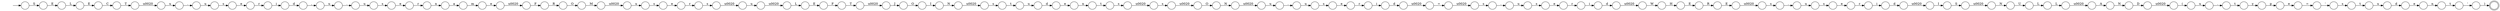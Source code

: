 digraph Automaton {
  rankdir = LR;
  0 [shape=circle,label=""];
  0 -> 113 [label="\u0020"]
  1 [shape=circle,label=""];
  1 -> 72 [label="y"]
  2 [shape=circle,label=""];
  2 -> 59 [label="e"]
  3 [shape=circle,label=""];
  3 -> 60 [label="D"]
  4 [shape=circle,label=""];
  4 -> 39 [label="u"]
  5 [shape=circle,label=""];
  5 -> 62 [label="u"]
  6 [shape=circle,label=""];
  6 -> 104 [label="t"]
  7 [shape=circle,label=""];
  7 -> 19 [label="E"]
  8 [shape=circle,label=""];
  8 -> 32 [label="d"]
  9 [shape=circle,label=""];
  9 -> 25 [label="."]
  10 [shape=circle,label=""];
  10 -> 47 [label="N"]
  11 [shape=circle,label=""];
  11 -> 76 [label=","]
  12 [shape=circle,label=""];
  12 -> 95 [label="F"]
  13 [shape=circle,label=""];
  13 -> 115 [label="'"]
  14 [shape=circle,label=""];
  14 -> 71 [label="H"]
  15 [shape=circle,label=""];
  15 -> 98 [label="'"]
  16 [shape=circle,label=""];
  16 -> 119 [label="O"]
  17 [shape=circle,label=""];
  17 -> 127 [label="E"]
  18 [shape=circle,label=""];
  18 -> 74 [label="s"]
  19 [shape=circle,label=""];
  19 -> 28 [label="F"]
  20 [shape=circle,label=""];
  20 -> 65 [label="e"]
  21 [shape=circle,label=""];
  21 -> 11 [label="d"]
  22 [shape=circle,label=""];
  22 -> 82 [label="s"]
  23 [shape=circle,label=""];
  23 -> 48 [label="s"]
  24 [shape=circle,label=""];
  24 -> 29 [label="r"]
  25 [shape=circle,label=""];
  25 -> 18 [label="u"]
  26 [shape=circle,label=""];
  26 -> 36 [label="\u0020"]
  27 [shape=circle,label=""];
  27 -> 46 [label="s"]
  28 [shape=circle,label=""];
  28 -> 0 [label="T"]
  29 [shape=circle,label=""];
  29 -> 38 [label="i"]
  30 [shape=circle,label=""];
  30 -> 21 [label="i"]
  31 [shape=circle,label=""];
  31 -> 92 [label="u"]
  32 [shape=circle,label=""];
  32 -> 94 [label="e"]
  33 [shape=circle,label=""];
  33 -> 2 [label="d"]
  34 [shape=circle,label=""];
  34 -> 10 [label="\u0020"]
  35 [shape=circle,label=""];
  35 -> 7 [label="L"]
  36 [shape=circle,label=""];
  36 -> 43 [label="A"]
  37 [shape=circle,label=""];
  initial [shape=plaintext,label=""];
  initial -> 37
  37 -> 17 [label="S"]
  38 [shape=circle,label=""];
  38 -> 112 [label="d"]
  39 [shape=circle,label=""];
  39 -> 40 [label="s"]
  40 [shape=circle,label=""];
  40 -> 102 [label="e"]
  41 [shape=circle,label=""];
  41 -> 22 [label="\u0020"]
  42 [shape=circle,label=""];
  42 -> 80 [label="m"]
  43 [shape=circle,label=""];
  43 -> 3 [label="N"]
  44 [shape=circle,label=""];
  44 -> 99 [label="t"]
  45 [shape=circle,label=""];
  45 -> 78 [label="i"]
  46 [shape=circle,label=""];
  46 -> 49 [label="e"]
  47 [shape=circle,label=""];
  47 -> 107 [label="U"]
  48 [shape=circle,label=""];
  48 -> 4 [label="."]
  49 [shape=circle,label=""];
  49 -> 30 [label="r"]
  50 [shape=circle,label=""];
  50 -> 12 [label="\u0020"]
  51 [shape=circle,label=""];
  51 -> 69 [label="("]
  52 [shape=circle,label=""];
  52 -> 87 [label="\u0020"]
  53 [shape=circle,label=""];
  53 -> 86 [label="."]
  54 [shape=circle,label=""];
  54 -> 129 [label="r"]
  55 [shape=circle,label=""];
  55 -> 33 [label="u"]
  56 [shape=circle,label=""];
  56 -> 35 [label="\u0020"]
  57 [shape=circle,label=""];
  57 -> 26 [label="L"]
  58 [shape=circle,label=""];
  58 -> 75 [label="T"]
  59 [shape=circle,label=""];
  59 -> 84 [label="n"]
  60 [shape=circle,label=""];
  60 -> 51 [label="\u0020"]
  61 [shape=circle,label=""];
  61 -> 118 [label="r"]
  62 [shape=circle,label=""];
  62 -> 91 [label="s"]
  63 [shape=circle,label=""];
  63 -> 122 [label="R"]
  64 [shape=circle,label=""];
  64 -> 24 [label="e"]
  65 [shape=circle,label=""];
  65 -> 15 [label="="]
  66 [shape=circle,label=""];
  66 -> 58 [label="C"]
  67 [shape=circle,label=""];
  67 -> 116 [label="r"]
  68 [shape=circle,label=""];
  68 -> 55 [label="t"]
  69 [shape=circle,label=""];
  69 -> 53 [label="u"]
  70 [shape=circle,label=""];
  70 -> 121 [label="s"]
  71 [shape=circle,label=""];
  71 -> 63 [label="E"]
  72 [shape=circle,label=""];
  72 -> 20 [label="p"]
  73 [shape=circle,label=""];
  73 -> 27 [label="u"]
  74 [shape=circle,label=""];
  74 -> 54 [label="e"]
  75 [shape=circle,label=""];
  75 -> 96 [label="\u0020"]
  76 [shape=circle,label=""];
  76 -> 9 [label="u"]
  77 [shape=circle,label=""];
  77 -> 79 [label="\u0020"]
  78 [shape=circle,label=""];
  78 -> 128 [label="d"]
  79 [shape=circle,label=""];
  79 -> 14 [label="W"]
  80 [shape=circle,label=""];
  80 -> 50 [label="e"]
  81 [shape=circle,label=""];
  81 -> 56 [label="u"]
  82 [shape=circle,label=""];
  82 -> 100 [label="\u0020"]
  83 [shape=circle,label=""];
  83 -> 88 [label="O"]
  84 [shape=circle,label=""];
  84 -> 13 [label="t"]
  85 [shape=circle,label=""];
  85 -> 66 [label="E"]
  86 [shape=circle,label=""];
  86 -> 1 [label="t"]
  87 [shape=circle,label=""];
  87 -> 93 [label="u"]
  88 [shape=circle,label=""];
  88 -> 124 [label="M"]
  89 [shape=circle,label=""];
  89 -> 64 [label="s"]
  90 [shape=circle,label=""];
  90 -> 70 [label="\u0020"]
  91 [shape=circle,label=""];
  91 -> 61 [label="e"]
  92 [shape=circle,label=""];
  92 -> 108 [label="s"]
  93 [shape=circle,label=""];
  93 -> 106 [label="."]
  94 [shape=circle,label=""];
  94 -> 6 [label="n"]
  95 [shape=circle,label=""];
  95 -> 83 [label="R"]
  96 [shape=circle,label=""];
  96 -> 97 [label="u"]
  97 [shape=circle,label=""];
  97 -> 73 [label="."]
  98 [shape=circle,label=""];
  98 -> 68 [label="s"]
  99 [shape=circle,label=""];
  99 -> 8 [label="u"]
  100 [shape=circle,label=""];
  100 -> 111 [label="O"]
  101 [shape=circle,label=""];
  101 -> 23 [label="\u0020"]
  102 [shape=circle,label=""];
  102 -> 45 [label="r"]
  103 [shape=circle,label=""];
  103 -> 44 [label="s"]
  104 [shape=circle,label=""];
  104 -> 41 [label="s"]
  105 [shape=circle,label=""];
  105 -> 90 [label="="]
  106 [shape=circle,label=""];
  106 -> 89 [label="u"]
  107 [shape=circle,label=""];
  107 -> 57 [label="L"]
  108 [shape=circle,label=""];
  108 -> 67 [label="e"]
  109 [shape=circle,label=""];
  109 -> 103 [label="\u0020"]
  110 [shape=circle,label=""];
  110 -> 42 [label="a"]
  111 [shape=circle,label=""];
  111 -> 52 [label="N"]
  112 [shape=circle,label=""];
  112 -> 105 [label="\u0020"]
  113 [shape=circle,label=""];
  113 -> 16 [label="J"]
  114 [shape=doublecircle,label=""];
  115 [shape=circle,label=""];
  115 -> 114 [label=")"]
  116 [shape=circle,label=""];
  116 -> 120 [label="s"]
  117 [shape=circle,label=""];
  117 -> 34 [label="S"]
  118 [shape=circle,label=""];
  118 -> 126 [label="i"]
  119 [shape=circle,label=""];
  119 -> 125 [label="I"]
  120 [shape=circle,label=""];
  120 -> 81 [label="\u0020"]
  121 [shape=circle,label=""];
  121 -> 5 [label="."]
  122 [shape=circle,label=""];
  122 -> 101 [label="E"]
  123 [shape=circle,label=""];
  123 -> 117 [label="I"]
  124 [shape=circle,label=""];
  124 -> 31 [label="\u0020"]
  125 [shape=circle,label=""];
  125 -> 109 [label="N"]
  126 [shape=circle,label=""];
  126 -> 77 [label="d"]
  127 [shape=circle,label=""];
  127 -> 85 [label="L"]
  128 [shape=circle,label=""];
  128 -> 123 [label="\u0020"]
  129 [shape=circle,label=""];
  129 -> 110 [label="n"]
}
